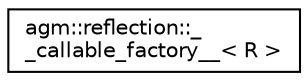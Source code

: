 digraph "圖形化之類別階層"
{
  edge [fontname="Helvetica",fontsize="10",labelfontname="Helvetica",labelfontsize="10"];
  node [fontname="Helvetica",fontsize="10",shape=record];
  rankdir="LR";
  Node1 [label="agm::reflection::_\l_callable_factory__\< R \>",height=0.2,width=0.4,color="black", fillcolor="white", style="filled",URL="$structagm_1_1reflection_1_1____callable__factory____.html"];
}
